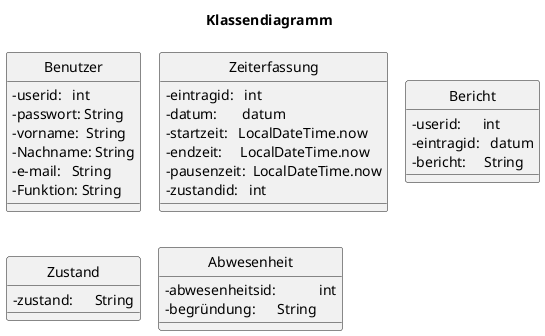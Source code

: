 @startuml
!pragma layout smetana
hide circle
skinparam classAttributeIconSize 0

title Klassendiagramm

class Benutzer {
    - userid:   int
    - passwort: String
    - vorname:  String
    - Nachname: String
    - e-mail:   String
    - Funktion: String
}

class Zeiterfassung {
    - eintragid:   int
    - datum:       datum
    - startzeit:   LocalDateTime.now
    - endzeit:     LocalDateTime.now
    - pausenzeit:  LocalDateTime.now
    - zustandid:   int

}

class Bericht {
    - userid:      int
    - eintragid:   datum
    - bericht:     String

}

class Zustand {
    - zustand:      String

}
class Abwesenheit {
    - abwesenheitsid:            int
    - begründung:      String

}

@enduml
val currentDateTime = LocalDateTime.now()
